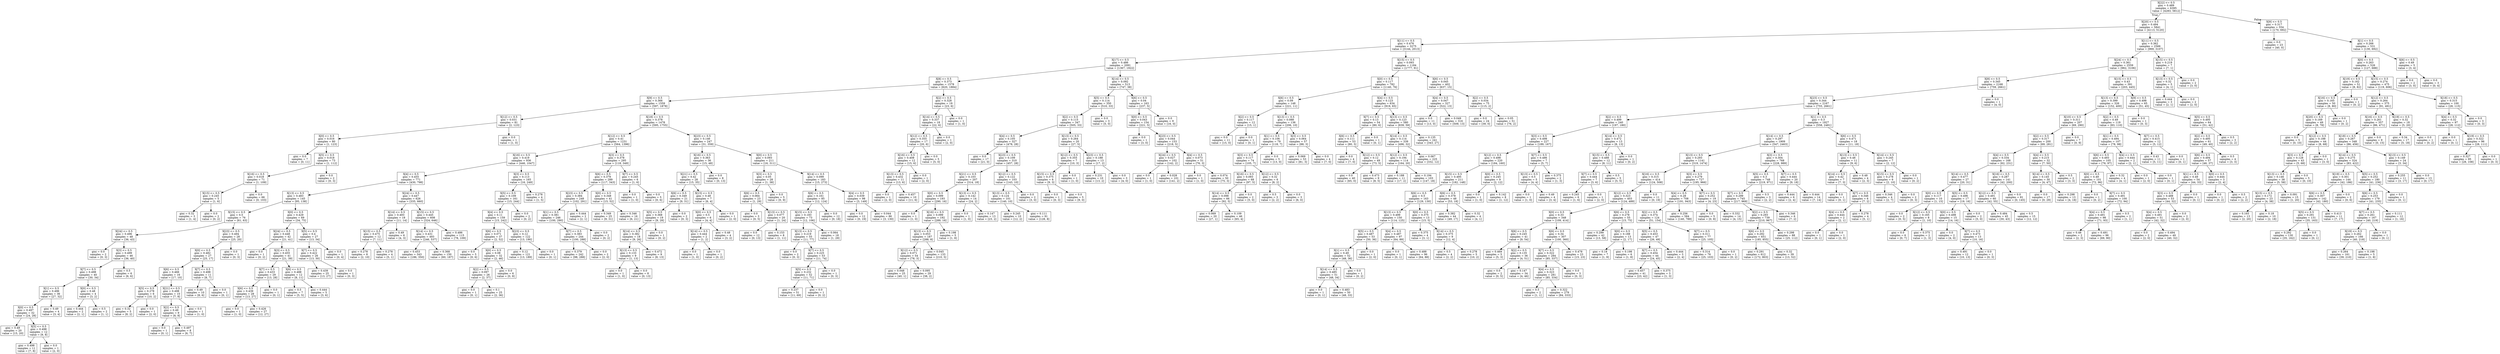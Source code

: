 digraph Tree {
node [shape=box] ;
0 [label="X[22] <= 0.5\ngini = 0.489\nsamples = 6395\nvalue = [4283, 5812]"] ;
1 [label="X[20] <= 0.5\ngini = 0.494\nsamples = 5841\nvalue = [4113, 5120]"] ;
0 -> 1 [labeldistance=2.5, labelangle=45, headlabel="True"] ;
2 [label="X[11] <= 0.5\ngini = 0.476\nsamples = 3275\nvalue = [3144, 2013]"] ;
1 -> 2 ;
3 [label="X[17] <= 0.5\ngini = 0.486\nsamples = 2091\nvalue = [1367, 1922]"] ;
2 -> 3 ;
4 [label="X[8] <= 0.5\ngini = 0.373\nsamples = 1578\nvalue = [620, 1884]"] ;
3 -> 4 ;
5 [label="X[9] <= 0.5\ngini = 0.366\nsamples = 1559\nvalue = [597, 1878]"] ;
4 -> 5 ;
6 [label="X[12] <= 0.5\ngini = 0.031\nsamples = 81\nvalue = [2, 123]"] ;
5 -> 6 ;
7 [label="X[0] <= 0.5\ngini = 0.016\nsamples = 80\nvalue = [1, 123]"] ;
6 -> 7 ;
8 [label="gini = 0.0\nsamples = 7\nvalue = [0, 11]"] ;
7 -> 8 ;
9 [label="X[5] <= 0.5\ngini = 0.018\nsamples = 73\nvalue = [1, 112]"] ;
7 -> 9 ;
10 [label="X[16] <= 0.5\ngini = 0.018\nsamples = 71\nvalue = [1, 109]"] ;
9 -> 10 ;
11 [label="X[15] <= 0.5\ngini = 0.245\nsamples = 5\nvalue = [1, 6]"] ;
10 -> 11 ;
12 [label="gini = 0.32\nsamples = 3\nvalue = [1, 4]"] ;
11 -> 12 ;
13 [label="gini = 0.0\nsamples = 2\nvalue = [0, 2]"] ;
11 -> 13 ;
14 [label="gini = 0.0\nsamples = 66\nvalue = [0, 103]"] ;
10 -> 14 ;
15 [label="gini = 0.0\nsamples = 2\nvalue = [0, 3]"] ;
9 -> 15 ;
16 [label="gini = 0.0\nsamples = 1\nvalue = [1, 0]"] ;
6 -> 16 ;
17 [label="X[18] <= 0.5\ngini = 0.378\nsamples = 1478\nvalue = [595, 1755]"] ;
5 -> 17 ;
18 [label="X[12] <= 0.5\ngini = 0.41\nsamples = 1231\nvalue = [564, 1396]"] ;
17 -> 18 ;
19 [label="X[16] <= 0.5\ngini = 0.419\nsamples = 936\nvalue = [446, 1047]"] ;
18 -> 19 ;
20 [label="X[4] <= 0.5\ngini = 0.455\nsamples = 771\nvalue = [430, 798]"] ;
19 -> 20 ;
21 [label="X[13] <= 0.5\ngini = 0.483\nsamples = 145\nvalue = [95, 138]"] ;
20 -> 21 ;
22 [label="X[15] <= 0.5\ngini = 0.5\nsamples = 76\nvalue = [61, 63]"] ;
21 -> 22 ;
23 [label="X[24] <= 0.5\ngini = 0.496\nsamples = 48\nvalue = [36, 43]"] ;
22 -> 23 ;
24 [label="gini = 0.0\nsamples = 2\nvalue = [0, 3]"] ;
23 -> 24 ;
25 [label="X[3] <= 0.5\ngini = 0.499\nsamples = 46\nvalue = [36, 40]"] ;
23 -> 25 ;
26 [label="X[7] <= 0.5\ngini = 0.498\nsamples = 40\nvalue = [30, 34]"] ;
25 -> 26 ;
27 [label="X[1] <= 0.5\ngini = 0.496\nsamples = 36\nvalue = [27, 32]"] ;
26 -> 27 ;
28 [label="X[0] <= 0.5\ngini = 0.497\nsamples = 32\nvalue = [24, 28]"] ;
27 -> 28 ;
29 [label="gini = 0.49\nsamples = 20\nvalue = [15, 20]"] ;
28 -> 29 ;
30 [label="X[5] <= 0.5\ngini = 0.498\nsamples = 12\nvalue = [9, 8]"] ;
28 -> 30 ;
31 [label="gini = 0.498\nsamples = 11\nvalue = [7, 8]"] ;
30 -> 31 ;
32 [label="gini = 0.0\nsamples = 1\nvalue = [2, 0]"] ;
30 -> 32 ;
33 [label="gini = 0.49\nsamples = 4\nvalue = [3, 4]"] ;
27 -> 33 ;
34 [label="X[0] <= 0.5\ngini = 0.48\nsamples = 4\nvalue = [3, 2]"] ;
26 -> 34 ;
35 [label="gini = 0.444\nsamples = 2\nvalue = [2, 1]"] ;
34 -> 35 ;
36 [label="gini = 0.5\nsamples = 2\nvalue = [1, 1]"] ;
34 -> 36 ;
37 [label="gini = 0.5\nsamples = 6\nvalue = [6, 6]"] ;
25 -> 37 ;
38 [label="X[23] <= 0.5\ngini = 0.494\nsamples = 28\nvalue = [25, 20]"] ;
22 -> 38 ;
39 [label="X[0] <= 0.5\ngini = 0.482\nsamples = 27\nvalue = [25, 17]"] ;
38 -> 39 ;
40 [label="X[6] <= 0.5\ngini = 0.466\nsamples = 16\nvalue = [17, 10]"] ;
39 -> 40 ;
41 [label="X[5] <= 0.5\ngini = 0.278\nsamples = 6\nvalue = [10, 2]"] ;
40 -> 41 ;
42 [label="gini = 0.32\nsamples = 5\nvalue = [8, 2]"] ;
41 -> 42 ;
43 [label="gini = 0.0\nsamples = 1\nvalue = [2, 0]"] ;
41 -> 43 ;
44 [label="X[21] <= 0.5\ngini = 0.498\nsamples = 10\nvalue = [7, 8]"] ;
40 -> 44 ;
45 [label="X[2] <= 0.5\ngini = 0.49\nsamples = 9\nvalue = [6, 8]"] ;
44 -> 45 ;
46 [label="gini = 0.0\nsamples = 1\nvalue = [0, 1]"] ;
45 -> 46 ;
47 [label="gini = 0.497\nsamples = 8\nvalue = [6, 7]"] ;
45 -> 47 ;
48 [label="gini = 0.0\nsamples = 1\nvalue = [1, 0]"] ;
44 -> 48 ;
49 [label="X[7] <= 0.5\ngini = 0.498\nsamples = 11\nvalue = [8, 7]"] ;
39 -> 49 ;
50 [label="gini = 0.49\nsamples = 10\nvalue = [8, 6]"] ;
49 -> 50 ;
51 [label="gini = 0.0\nsamples = 1\nvalue = [0, 1]"] ;
49 -> 51 ;
52 [label="gini = 0.0\nsamples = 1\nvalue = [0, 3]"] ;
38 -> 52 ;
53 [label="X[0] <= 0.5\ngini = 0.429\nsamples = 69\nvalue = [34, 75]"] ;
21 -> 53 ;
54 [label="X[24] <= 0.5\ngini = 0.448\nsamples = 42\nvalue = [21, 41]"] ;
53 -> 54 ;
55 [label="gini = 0.0\nsamples = 1\nvalue = [0, 2]"] ;
54 -> 55 ;
56 [label="X[3] <= 0.5\ngini = 0.455\nsamples = 41\nvalue = [21, 39]"] ;
54 -> 56 ;
57 [label="X[7] <= 0.5\ngini = 0.433\nsamples = 29\nvalue = [13, 28]"] ;
56 -> 57 ;
58 [label="X[6] <= 0.5\ngini = 0.439\nsamples = 28\nvalue = [13, 27]"] ;
57 -> 58 ;
59 [label="gini = 0.0\nsamples = 1\nvalue = [1, 0]"] ;
58 -> 59 ;
60 [label="gini = 0.426\nsamples = 27\nvalue = [12, 27]"] ;
58 -> 60 ;
61 [label="gini = 0.0\nsamples = 1\nvalue = [0, 1]"] ;
57 -> 61 ;
62 [label="X[6] <= 0.5\ngini = 0.488\nsamples = 12\nvalue = [8, 11]"] ;
56 -> 62 ;
63 [label="gini = 0.5\nsamples = 7\nvalue = [5, 5]"] ;
62 -> 63 ;
64 [label="gini = 0.444\nsamples = 5\nvalue = [3, 6]"] ;
62 -> 64 ;
65 [label="X[5] <= 0.5\ngini = 0.4\nsamples = 27\nvalue = [13, 34]"] ;
53 -> 65 ;
66 [label="X[7] <= 0.5\ngini = 0.422\nsamples = 26\nvalue = [13, 30]"] ;
65 -> 66 ;
67 [label="gini = 0.439\nsamples = 25\nvalue = [13, 27]"] ;
66 -> 67 ;
68 [label="gini = 0.0\nsamples = 1\nvalue = [0, 3]"] ;
66 -> 68 ;
69 [label="gini = 0.0\nsamples = 1\nvalue = [0, 4]"] ;
65 -> 69 ;
70 [label="X[24] <= 0.5\ngini = 0.447\nsamples = 626\nvalue = [335, 660]"] ;
20 -> 70 ;
71 [label="X[14] <= 0.5\ngini = 0.493\nsamples = 18\nvalue = [11, 14]"] ;
70 -> 71 ;
72 [label="X[15] <= 0.5\ngini = 0.475\nsamples = 12\nvalue = [7, 11]"] ;
71 -> 72 ;
73 [label="gini = 0.278\nsamples = 8\nvalue = [2, 10]"] ;
72 -> 73 ;
74 [label="gini = 0.278\nsamples = 4\nvalue = [5, 1]"] ;
72 -> 74 ;
75 [label="gini = 0.49\nsamples = 6\nvalue = [4, 3]"] ;
71 -> 75 ;
76 [label="X[15] <= 0.5\ngini = 0.445\nsamples = 608\nvalue = [324, 646]"] ;
70 -> 76 ;
77 [label="X[14] <= 0.5\ngini = 0.431\nsamples = 493\nvalue = [246, 537]"] ;
76 -> 77 ;
78 [label="gini = 0.453\nsamples = 343\nvalue = [186, 350]"] ;
77 -> 78 ;
79 [label="gini = 0.368\nsamples = 150\nvalue = [60, 187]"] ;
77 -> 79 ;
80 [label="gini = 0.486\nsamples = 115\nvalue = [78, 109]"] ;
76 -> 80 ;
81 [label="X[3] <= 0.5\ngini = 0.113\nsamples = 165\nvalue = [16, 249]"] ;
19 -> 81 ;
82 [label="X[5] <= 0.5\ngini = 0.109\nsamples = 161\nvalue = [15, 244]"] ;
81 -> 82 ;
83 [label="X[4] <= 0.5\ngini = 0.11\nsamples = 159\nvalue = [15, 242]"] ;
82 -> 83 ;
84 [label="X[6] <= 0.5\ngini = 0.071\nsamples = 37\nvalue = [2, 52]"] ;
83 -> 84 ;
85 [label="gini = 0.0\nsamples = 5\nvalue = [0, 6]"] ;
84 -> 85 ;
86 [label="X[0] <= 0.5\ngini = 0.08\nsamples = 32\nvalue = [2, 46]"] ;
84 -> 86 ;
87 [label="X[2] <= 0.5\ngini = 0.097\nsamples = 26\nvalue = [2, 37]"] ;
86 -> 87 ;
88 [label="gini = 0.0\nsamples = 1\nvalue = [0, 1]"] ;
87 -> 88 ;
89 [label="gini = 0.1\nsamples = 25\nvalue = [2, 36]"] ;
87 -> 89 ;
90 [label="gini = 0.0\nsamples = 6\nvalue = [0, 9]"] ;
86 -> 90 ;
91 [label="X[23] <= 0.5\ngini = 0.12\nsamples = 122\nvalue = [13, 190]"] ;
83 -> 91 ;
92 [label="gini = 0.12\nsamples = 121\nvalue = [13, 189]"] ;
91 -> 92 ;
93 [label="gini = 0.0\nsamples = 1\nvalue = [0, 1]"] ;
91 -> 93 ;
94 [label="gini = 0.0\nsamples = 2\nvalue = [0, 2]"] ;
82 -> 94 ;
95 [label="gini = 0.278\nsamples = 4\nvalue = [1, 5]"] ;
81 -> 95 ;
96 [label="X[3] <= 0.5\ngini = 0.378\nsamples = 295\nvalue = [118, 349]"] ;
18 -> 96 ;
97 [label="X[6] <= 0.5\ngini = 0.379\nsamples = 289\nvalue = [117, 343]"] ;
96 -> 97 ;
98 [label="X[23] <= 0.5\ngini = 0.384\nsamples = 248\nvalue = [102, 291]"] ;
97 -> 98 ;
99 [label="X[1] <= 0.5\ngini = 0.381\nsamples = 246\nvalue = [100, 290]"] ;
98 -> 99 ;
100 [label="X[7] <= 0.5\ngini = 0.383\nsamples = 244\nvalue = [100, 288]"] ;
99 -> 100 ;
101 [label="gini = 0.379\nsamples = 242\nvalue = [98, 288]"] ;
100 -> 101 ;
102 [label="gini = 0.0\nsamples = 2\nvalue = [2, 0]"] ;
100 -> 102 ;
103 [label="gini = 0.0\nsamples = 2\nvalue = [0, 2]"] ;
99 -> 103 ;
104 [label="gini = 0.444\nsamples = 2\nvalue = [2, 1]"] ;
98 -> 104 ;
105 [label="X[0] <= 0.5\ngini = 0.348\nsamples = 41\nvalue = [15, 52]"] ;
97 -> 105 ;
106 [label="gini = 0.349\nsamples = 25\nvalue = [9, 31]"] ;
105 -> 106 ;
107 [label="gini = 0.346\nsamples = 16\nvalue = [6, 21]"] ;
105 -> 107 ;
108 [label="X[7] <= 0.5\ngini = 0.245\nsamples = 6\nvalue = [1, 6]"] ;
96 -> 108 ;
109 [label="gini = 0.0\nsamples = 1\nvalue = [1, 0]"] ;
108 -> 109 ;
110 [label="gini = 0.0\nsamples = 5\nvalue = [0, 6]"] ;
108 -> 110 ;
111 [label="X[23] <= 0.5\ngini = 0.146\nsamples = 247\nvalue = [31, 359]"] ;
17 -> 111 ;
112 [label="X[16] <= 0.5\ngini = 0.363\nsamples = 36\nvalue = [15, 48]"] ;
111 -> 112 ;
113 [label="X[21] <= 0.5\ngini = 0.42\nsamples = 28\nvalue = [15, 35]"] ;
112 -> 113 ;
114 [label="X[6] <= 0.5\ngini = 0.349\nsamples = 21\nvalue = [9, 31]"] ;
113 -> 114 ;
115 [label="X[5] <= 0.5\ngini = 0.368\nsamples = 19\nvalue = [9, 28]"] ;
114 -> 115 ;
116 [label="X[14] <= 0.5\ngini = 0.382\nsamples = 18\nvalue = [9, 26]"] ;
115 -> 116 ;
117 [label="X[13] <= 0.5\ngini = 0.133\nsamples = 9\nvalue = [1, 13]"] ;
116 -> 117 ;
118 [label="gini = 0.0\nsamples = 1\nvalue = [1, 0]"] ;
117 -> 118 ;
119 [label="gini = 0.0\nsamples = 8\nvalue = [0, 13]"] ;
117 -> 119 ;
120 [label="gini = 0.472\nsamples = 9\nvalue = [8, 13]"] ;
116 -> 120 ;
121 [label="gini = 0.0\nsamples = 1\nvalue = [0, 2]"] ;
115 -> 121 ;
122 [label="gini = 0.0\nsamples = 2\nvalue = [0, 3]"] ;
114 -> 122 ;
123 [label="X[15] <= 0.5\ngini = 0.48\nsamples = 7\nvalue = [6, 4]"] ;
113 -> 123 ;
124 [label="X[0] <= 0.5\ngini = 0.5\nsamples = 6\nvalue = [4, 4]"] ;
123 -> 124 ;
125 [label="X[14] <= 0.5\ngini = 0.444\nsamples = 2\nvalue = [1, 2]"] ;
124 -> 125 ;
126 [label="gini = 0.0\nsamples = 1\nvalue = [1, 0]"] ;
125 -> 126 ;
127 [label="gini = 0.0\nsamples = 1\nvalue = [0, 2]"] ;
125 -> 127 ;
128 [label="gini = 0.48\nsamples = 4\nvalue = [3, 2]"] ;
124 -> 128 ;
129 [label="gini = 0.0\nsamples = 1\nvalue = [2, 0]"] ;
123 -> 129 ;
130 [label="gini = 0.0\nsamples = 8\nvalue = [0, 13]"] ;
112 -> 130 ;
131 [label="X[0] <= 0.5\ngini = 0.093\nsamples = 211\nvalue = [16, 311]"] ;
111 -> 131 ;
132 [label="X[3] <= 0.5\ngini = 0.05\nsamples = 28\nvalue = [1, 38]"] ;
131 -> 132 ;
133 [label="X[6] <= 0.5\ngini = 0.064\nsamples = 23\nvalue = [1, 29]"] ;
132 -> 133 ;
134 [label="gini = 0.0\nsamples = 3\nvalue = [0, 5]"] ;
133 -> 134 ;
135 [label="X[13] <= 0.5\ngini = 0.077\nsamples = 20\nvalue = [1, 24]"] ;
133 -> 135 ;
136 [label="gini = 0.0\nsamples = 12\nvalue = [0, 13]"] ;
135 -> 136 ;
137 [label="gini = 0.153\nsamples = 8\nvalue = [1, 11]"] ;
135 -> 137 ;
138 [label="gini = 0.0\nsamples = 5\nvalue = [0, 9]"] ;
132 -> 138 ;
139 [label="X[14] <= 0.5\ngini = 0.099\nsamples = 183\nvalue = [15, 273]"] ;
131 -> 139 ;
140 [label="X[6] <= 0.5\ngini = 0.161\nsamples = 85\nvalue = [12, 124]"] ;
139 -> 140 ;
141 [label="X[15] <= 0.5\ngini = 0.183\nsamples = 73\nvalue = [12, 106]"] ;
140 -> 141 ;
142 [label="X[13] <= 0.5\ngini = 0.219\nsamples = 55\nvalue = [11, 77]"] ;
141 -> 142 ;
143 [label="gini = 0.0\nsamples = 2\nvalue = [0, 3]"] ;
142 -> 143 ;
144 [label="X[7] <= 0.5\ngini = 0.225\nsamples = 53\nvalue = [11, 74]"] ;
142 -> 144 ;
145 [label="X[5] <= 0.5\ngini = 0.232\nsamples = 52\nvalue = [11, 71]"] ;
144 -> 145 ;
146 [label="gini = 0.237\nsamples = 51\nvalue = [11, 69]"] ;
145 -> 146 ;
147 [label="gini = 0.0\nsamples = 1\nvalue = [0, 2]"] ;
145 -> 147 ;
148 [label="gini = 0.0\nsamples = 1\nvalue = [0, 3]"] ;
144 -> 148 ;
149 [label="gini = 0.064\nsamples = 18\nvalue = [1, 29]"] ;
141 -> 149 ;
150 [label="gini = 0.0\nsamples = 12\nvalue = [0, 18]"] ;
140 -> 150 ;
151 [label="X[4] <= 0.5\ngini = 0.039\nsamples = 98\nvalue = [3, 149]"] ;
139 -> 151 ;
152 [label="gini = 0.0\nsamples = 12\nvalue = [0, 19]"] ;
151 -> 152 ;
153 [label="gini = 0.044\nsamples = 86\nvalue = [3, 130]"] ;
151 -> 153 ;
154 [label="X[2] <= 0.5\ngini = 0.328\nsamples = 19\nvalue = [23, 6]"] ;
4 -> 154 ;
155 [label="X[14] <= 0.5\ngini = 0.337\nsamples = 18\nvalue = [22, 6]"] ;
154 -> 155 ;
156 [label="X[12] <= 0.5\ngini = 0.355\nsamples = 17\nvalue = [20, 6]"] ;
155 -> 156 ;
157 [label="X[16] <= 0.5\ngini = 0.408\nsamples = 12\nvalue = [15, 6]"] ;
156 -> 157 ;
158 [label="X[13] <= 0.5\ngini = 0.432\nsamples = 11\nvalue = [13, 6]"] ;
157 -> 158 ;
159 [label="gini = 0.0\nsamples = 1\nvalue = [2, 0]"] ;
158 -> 159 ;
160 [label="gini = 0.457\nsamples = 10\nvalue = [11, 6]"] ;
158 -> 160 ;
161 [label="gini = 0.0\nsamples = 1\nvalue = [2, 0]"] ;
157 -> 161 ;
162 [label="gini = 0.0\nsamples = 5\nvalue = [5, 0]"] ;
156 -> 162 ;
163 [label="gini = 0.0\nsamples = 1\nvalue = [2, 0]"] ;
155 -> 163 ;
164 [label="gini = 0.0\nsamples = 1\nvalue = [1, 0]"] ;
154 -> 164 ;
165 [label="X[14] <= 0.5\ngini = 0.092\nsamples = 513\nvalue = [747, 38]"] ;
3 -> 165 ;
166 [label="X[5] <= 0.5\ngini = 0.114\nsamples = 350\nvalue = [510, 33]"] ;
165 -> 166 ;
167 [label="X[2] <= 0.5\ngini = 0.115\nsamples = 347\nvalue = [505, 33]"] ;
166 -> 167 ;
168 [label="X[4] <= 0.5\ngini = 0.105\nsamples = 327\nvalue = [478, 28]"] ;
167 -> 168 ;
169 [label="gini = 0.0\nsamples = 17\nvalue = [21, 0]"] ;
168 -> 169 ;
170 [label="X[23] <= 0.5\ngini = 0.109\nsamples = 310\nvalue = [457, 28]"] ;
168 -> 170 ;
171 [label="X[21] <= 0.5\ngini = 0.103\nsamples = 207\nvalue = [314, 18]"] ;
170 -> 171 ;
172 [label="X[0] <= 0.5\ngini = 0.099\nsamples = 193\nvalue = [290, 16]"] ;
171 -> 172 ;
173 [label="gini = 0.0\nsamples = 1\nvalue = [1, 0]"] ;
172 -> 173 ;
174 [label="X[16] <= 0.5\ngini = 0.099\nsamples = 192\nvalue = [289, 16]"] ;
172 -> 174 ;
175 [label="X[13] <= 0.5\ngini = 0.053\nsamples = 187\nvalue = [288, 8]"] ;
174 -> 175 ;
176 [label="X[12] <= 0.5\ngini = 0.071\nsamples = 54\nvalue = [78, 3]"] ;
175 -> 176 ;
177 [label="gini = 0.048\nsamples = 25\nvalue = [40, 1]"] ;
176 -> 177 ;
178 [label="gini = 0.095\nsamples = 29\nvalue = [38, 2]"] ;
176 -> 178 ;
179 [label="gini = 0.045\nsamples = 133\nvalue = [210, 5]"] ;
175 -> 179 ;
180 [label="gini = 0.198\nsamples = 5\nvalue = [1, 8]"] ;
174 -> 180 ;
181 [label="X[13] <= 0.5\ngini = 0.142\nsamples = 14\nvalue = [24, 2]"] ;
171 -> 181 ;
182 [label="gini = 0.0\nsamples = 1\nvalue = [1, 0]"] ;
181 -> 182 ;
183 [label="gini = 0.147\nsamples = 13\nvalue = [23, 2]"] ;
181 -> 183 ;
184 [label="X[12] <= 0.5\ngini = 0.122\nsamples = 103\nvalue = [143, 10]"] ;
170 -> 184 ;
185 [label="X[13] <= 0.5\ngini = 0.124\nsamples = 101\nvalue = [140, 10]"] ;
184 -> 185 ;
186 [label="gini = 0.245\nsamples = 10\nvalue = [12, 2]"] ;
185 -> 186 ;
187 [label="gini = 0.111\nsamples = 91\nvalue = [128, 8]"] ;
185 -> 187 ;
188 [label="gini = 0.0\nsamples = 2\nvalue = [3, 0]"] ;
184 -> 188 ;
189 [label="X[13] <= 0.5\ngini = 0.264\nsamples = 20\nvalue = [27, 5]"] ;
167 -> 189 ;
190 [label="X[12] <= 0.5\ngini = 0.355\nsamples = 7\nvalue = [10, 3]"] ;
189 -> 190 ;
191 [label="X[15] <= 0.5\ngini = 0.375\nsamples = 6\nvalue = [9, 3]"] ;
190 -> 191 ;
192 [label="gini = 0.0\nsamples = 1\nvalue = [0, 3]"] ;
191 -> 192 ;
193 [label="gini = 0.0\nsamples = 5\nvalue = [9, 0]"] ;
191 -> 193 ;
194 [label="gini = 0.0\nsamples = 1\nvalue = [1, 0]"] ;
190 -> 194 ;
195 [label="X[23] <= 0.5\ngini = 0.188\nsamples = 13\nvalue = [17, 2]"] ;
189 -> 195 ;
196 [label="gini = 0.231\nsamples = 10\nvalue = [13, 2]"] ;
195 -> 196 ;
197 [label="gini = 0.0\nsamples = 3\nvalue = [4, 0]"] ;
195 -> 197 ;
198 [label="gini = 0.0\nsamples = 3\nvalue = [5, 0]"] ;
166 -> 198 ;
199 [label="X[6] <= 0.5\ngini = 0.04\nsamples = 163\nvalue = [237, 5]"] ;
165 -> 199 ;
200 [label="X[0] <= 0.5\ngini = 0.043\nsamples = 154\nvalue = [221, 5]"] ;
199 -> 200 ;
201 [label="gini = 0.0\nsamples = 1\nvalue = [3, 0]"] ;
200 -> 201 ;
202 [label="X[23] <= 0.5\ngini = 0.044\nsamples = 153\nvalue = [218, 5]"] ;
200 -> 202 ;
203 [label="X[24] <= 0.5\ngini = 0.027\nsamples = 102\nvalue = [142, 2]"] ;
202 -> 203 ;
204 [label="gini = 0.0\nsamples = 1\nvalue = [1, 0]"] ;
203 -> 204 ;
205 [label="gini = 0.028\nsamples = 101\nvalue = [141, 2]"] ;
203 -> 205 ;
206 [label="X[4] <= 0.5\ngini = 0.073\nsamples = 51\nvalue = [76, 3]"] ;
202 -> 206 ;
207 [label="gini = 0.0\nsamples = 1\nvalue = [1, 0]"] ;
206 -> 207 ;
208 [label="gini = 0.074\nsamples = 50\nvalue = [75, 3]"] ;
206 -> 208 ;
209 [label="gini = 0.0\nsamples = 9\nvalue = [16, 0]"] ;
199 -> 209 ;
210 [label="X[15] <= 0.5\ngini = 0.093\nsamples = 1184\nvalue = [1777, 91]"] ;
2 -> 210 ;
211 [label="X[0] <= 0.5\ngini = 0.117\nsamples = 782\nvalue = [1140, 76]"] ;
210 -> 211 ;
212 [label="X[6] <= 0.5\ngini = 0.09\nsamples = 148\nvalue = [221, 11]"] ;
211 -> 212 ;
213 [label="X[2] <= 0.5\ngini = 0.117\nsamples = 12\nvalue = [15, 1]"] ;
212 -> 213 ;
214 [label="gini = 0.0\nsamples = 11\nvalue = [15, 0]"] ;
213 -> 214 ;
215 [label="gini = 0.0\nsamples = 1\nvalue = [0, 1]"] ;
213 -> 215 ;
216 [label="X[13] <= 0.5\ngini = 0.088\nsamples = 136\nvalue = [206, 10]"] ;
212 -> 216 ;
217 [label="X[1] <= 0.5\ngini = 0.106\nsamples = 79\nvalue = [118, 7]"] ;
216 -> 217 ;
218 [label="X[3] <= 0.5\ngini = 0.117\nsamples = 74\nvalue = [105, 7]"] ;
217 -> 218 ;
219 [label="X[16] <= 0.5\ngini = 0.093\nsamples = 68\nvalue = [97, 5]"] ;
218 -> 219 ;
220 [label="X[14] <= 0.5\ngini = 0.098\nsamples = 66\nvalue = [92, 5]"] ;
219 -> 220 ;
221 [label="gini = 0.069\nsamples = 20\nvalue = [27, 1]"] ;
220 -> 221 ;
222 [label="gini = 0.109\nsamples = 46\nvalue = [65, 4]"] ;
220 -> 222 ;
223 [label="gini = 0.0\nsamples = 2\nvalue = [5, 0]"] ;
219 -> 223 ;
224 [label="X[12] <= 0.5\ngini = 0.32\nsamples = 6\nvalue = [8, 2]"] ;
218 -> 224 ;
225 [label="gini = 0.5\nsamples = 3\nvalue = [2, 2]"] ;
224 -> 225 ;
226 [label="gini = 0.0\nsamples = 3\nvalue = [6, 0]"] ;
224 -> 226 ;
227 [label="gini = 0.0\nsamples = 5\nvalue = [13, 0]"] ;
217 -> 227 ;
228 [label="X[3] <= 0.5\ngini = 0.064\nsamples = 57\nvalue = [88, 3]"] ;
216 -> 228 ;
229 [label="gini = 0.069\nsamples = 53\nvalue = [81, 3]"] ;
228 -> 229 ;
230 [label="gini = 0.0\nsamples = 4\nvalue = [7, 0]"] ;
228 -> 230 ;
231 [label="X[4] <= 0.5\ngini = 0.123\nsamples = 634\nvalue = [919, 65]"] ;
211 -> 231 ;
232 [label="X[7] <= 0.5\ngini = 0.13\nsamples = 54\nvalue = [80, 6]"] ;
231 -> 232 ;
233 [label="X[6] <= 0.5\ngini = 0.111\nsamples = 53\nvalue = [80, 5]"] ;
232 -> 233 ;
234 [label="gini = 0.0\nsamples = 4\nvalue = [7, 0]"] ;
233 -> 234 ;
235 [label="X[12] <= 0.5\ngini = 0.12\nsamples = 49\nvalue = [73, 5]"] ;
233 -> 235 ;
236 [label="gini = 0.0\nsamples = 40\nvalue = [65, 0]"] ;
235 -> 236 ;
237 [label="gini = 0.473\nsamples = 9\nvalue = [8, 5]"] ;
235 -> 237 ;
238 [label="gini = 0.0\nsamples = 1\nvalue = [0, 1]"] ;
232 -> 238 ;
239 [label="X[13] <= 0.5\ngini = 0.123\nsamples = 580\nvalue = [839, 59]"] ;
231 -> 239 ;
240 [label="X[14] <= 0.5\ngini = 0.114\nsamples = 339\nvalue = [496, 32]"] ;
239 -> 240 ;
241 [label="X[12] <= 0.5\ngini = 0.194\nsamples = 114\nvalue = [164, 20]"] ;
240 -> 241 ;
242 [label="gini = 0.188\nsamples = 11\nvalue = [17, 2]"] ;
241 -> 242 ;
243 [label="gini = 0.194\nsamples = 103\nvalue = [147, 18]"] ;
241 -> 243 ;
244 [label="gini = 0.067\nsamples = 225\nvalue = [332, 12]"] ;
240 -> 244 ;
245 [label="gini = 0.135\nsamples = 241\nvalue = [343, 27]"] ;
239 -> 245 ;
246 [label="X[6] <= 0.5\ngini = 0.045\nsamples = 402\nvalue = [637, 15]"] ;
210 -> 246 ;
247 [label="X[4] <= 0.5\ngini = 0.047\nsamples = 327\nvalue = [522, 13]"] ;
246 -> 247 ;
248 [label="gini = 0.0\nsamples = 11\nvalue = [13, 0]"] ;
247 -> 248 ;
249 [label="gini = 0.049\nsamples = 316\nvalue = [509, 13]"] ;
247 -> 249 ;
250 [label="X[2] <= 0.5\ngini = 0.034\nsamples = 75\nvalue = [115, 2]"] ;
246 -> 250 ;
251 [label="gini = 0.0\nsamples = 24\nvalue = [39, 0]"] ;
250 -> 251 ;
252 [label="gini = 0.05\nsamples = 51\nvalue = [76, 2]"] ;
250 -> 252 ;
253 [label="X[11] <= 0.5\ngini = 0.362\nsamples = 2566\nvalue = [969, 3107]"] ;
1 -> 253 ;
254 [label="X[24] <= 0.5\ngini = 0.361\nsamples = 2559\nvalue = [962, 3106]"] ;
253 -> 254 ;
255 [label="X[8] <= 0.5\ngini = 0.345\nsamples = 2168\nvalue = [759, 2661]"] ;
254 -> 255 ;
256 [label="X[23] <= 0.5\ngini = 0.344\nsamples = 2167\nvalue = [755, 2661]"] ;
255 -> 256 ;
257 [label="X[2] <= 0.5\ngini = 0.499\nsamples = 240\nvalue = [197, 180]"] ;
256 -> 257 ;
258 [label="X[3] <= 0.5\ngini = 0.498\nsamples = 227\nvalue = [189, 167]"] ;
257 -> 258 ;
259 [label="X[12] <= 0.5\ngini = 0.498\nsamples = 220\nvalue = [184, 160]"] ;
258 -> 259 ;
260 [label="X[15] <= 0.5\ngini = 0.495\nsamples = 211\nvalue = [182, 148]"] ;
259 -> 260 ;
261 [label="X[6] <= 0.5\ngini = 0.5\nsamples = 163\nvalue = [129, 130]"] ;
260 -> 261 ;
262 [label="X[13] <= 0.5\ngini = 0.499\nsamples = 150\nvalue = [114, 125]"] ;
261 -> 262 ;
263 [label="X[5] <= 0.5\ngini = 0.487\nsamples = 53\nvalue = [50, 36]"] ;
262 -> 263 ;
264 [label="X[1] <= 0.5\ngini = 0.49\nsamples = 52\nvalue = [48, 36]"] ;
263 -> 264 ;
265 [label="X[14] <= 0.5\ngini = 0.485\nsamples = 51\nvalue = [48, 34]"] ;
264 -> 265 ;
266 [label="gini = 0.0\nsamples = 1\nvalue = [0, 1]"] ;
265 -> 266 ;
267 [label="gini = 0.483\nsamples = 50\nvalue = [48, 33]"] ;
265 -> 267 ;
268 [label="gini = 0.0\nsamples = 1\nvalue = [0, 2]"] ;
264 -> 268 ;
269 [label="gini = 0.0\nsamples = 1\nvalue = [2, 0]"] ;
263 -> 269 ;
270 [label="X[4] <= 0.5\ngini = 0.487\nsamples = 97\nvalue = [64, 89]"] ;
262 -> 270 ;
271 [label="gini = 0.0\nsamples = 1\nvalue = [0, 1]"] ;
270 -> 271 ;
272 [label="gini = 0.488\nsamples = 96\nvalue = [64, 88]"] ;
270 -> 272 ;
273 [label="X[0] <= 0.5\ngini = 0.375\nsamples = 13\nvalue = [15, 5]"] ;
261 -> 273 ;
274 [label="gini = 0.375\nsamples = 4\nvalue = [3, 1]"] ;
273 -> 274 ;
275 [label="X[14] <= 0.5\ngini = 0.375\nsamples = 9\nvalue = [12, 4]"] ;
273 -> 275 ;
276 [label="gini = 0.5\nsamples = 4\nvalue = [2, 2]"] ;
275 -> 276 ;
277 [label="gini = 0.278\nsamples = 5\nvalue = [10, 2]"] ;
275 -> 277 ;
278 [label="X[6] <= 0.5\ngini = 0.378\nsamples = 48\nvalue = [53, 18]"] ;
260 -> 278 ;
279 [label="gini = 0.382\nsamples = 44\nvalue = [49, 17]"] ;
278 -> 279 ;
280 [label="gini = 0.32\nsamples = 4\nvalue = [4, 1]"] ;
278 -> 280 ;
281 [label="X[0] <= 0.5\ngini = 0.245\nsamples = 9\nvalue = [2, 12]"] ;
259 -> 281 ;
282 [label="gini = 0.0\nsamples = 1\nvalue = [1, 0]"] ;
281 -> 282 ;
283 [label="gini = 0.142\nsamples = 8\nvalue = [1, 12]"] ;
281 -> 283 ;
284 [label="X[7] <= 0.5\ngini = 0.486\nsamples = 7\nvalue = [5, 7]"] ;
258 -> 284 ;
285 [label="X[13] <= 0.5\ngini = 0.5\nsamples = 5\nvalue = [4, 4]"] ;
284 -> 285 ;
286 [label="gini = 0.0\nsamples = 1\nvalue = [1, 0]"] ;
285 -> 286 ;
287 [label="gini = 0.49\nsamples = 4\nvalue = [3, 4]"] ;
285 -> 287 ;
288 [label="gini = 0.375\nsamples = 2\nvalue = [1, 3]"] ;
284 -> 288 ;
289 [label="X[14] <= 0.5\ngini = 0.472\nsamples = 13\nvalue = [8, 13]"] ;
257 -> 289 ;
290 [label="X[15] <= 0.5\ngini = 0.488\nsamples = 12\nvalue = [8, 11]"] ;
289 -> 290 ;
291 [label="X[7] <= 0.5\ngini = 0.444\nsamples = 7\nvalue = [3, 6]"] ;
290 -> 291 ;
292 [label="gini = 0.245\nsamples = 6\nvalue = [1, 6]"] ;
291 -> 292 ;
293 [label="gini = 0.0\nsamples = 1\nvalue = [2, 0]"] ;
291 -> 293 ;
294 [label="gini = 0.5\nsamples = 5\nvalue = [5, 5]"] ;
290 -> 294 ;
295 [label="gini = 0.0\nsamples = 1\nvalue = [0, 2]"] ;
289 -> 295 ;
296 [label="X[1] <= 0.5\ngini = 0.3\nsamples = 1927\nvalue = [558, 2481]"] ;
256 -> 296 ;
297 [label="X[14] <= 0.5\ngini = 0.297\nsamples = 1909\nvalue = [547, 2463]"] ;
296 -> 297 ;
298 [label="X[13] <= 0.5\ngini = 0.293\nsamples = 1141\nvalue = [319, 1474]"] ;
297 -> 298 ;
299 [label="X[16] <= 0.5\ngini = 0.315\nsamples = 414\nvalue = [124, 508]"] ;
298 -> 299 ;
300 [label="X[12] <= 0.5\ngini = 0.323\nsamples = 403\nvalue = [124, 489]"] ;
299 -> 300 ;
301 [label="X[0] <= 0.5\ngini = 0.33\nsamples = 348\nvalue = [109, 414]"] ;
300 -> 301 ;
302 [label="X[6] <= 0.5\ngini = 0.245\nsamples = 41\nvalue = [9, 54]"] ;
301 -> 302 ;
303 [label="gini = 0.469\nsamples = 5\nvalue = [5, 3]"] ;
302 -> 303 ;
304 [label="X[2] <= 0.5\ngini = 0.135\nsamples = 36\nvalue = [4, 51]"] ;
302 -> 304 ;
305 [label="gini = 0.0\nsamples = 2\nvalue = [0, 5]"] ;
304 -> 305 ;
306 [label="gini = 0.147\nsamples = 34\nvalue = [4, 46]"] ;
304 -> 306 ;
307 [label="X[6] <= 0.5\ngini = 0.34\nsamples = 307\nvalue = [100, 360]"] ;
301 -> 307 ;
308 [label="X[7] <= 0.5\ngini = 0.322\nsamples = 284\nvalue = [85, 337]"] ;
307 -> 308 ;
309 [label="X[4] <= 0.5\ngini = 0.323\nsamples = 281\nvalue = [85, 334]"] ;
308 -> 309 ;
310 [label="gini = 0.5\nsamples = 2\nvalue = [1, 1]"] ;
309 -> 310 ;
311 [label="gini = 0.322\nsamples = 279\nvalue = [84, 333]"] ;
309 -> 311 ;
312 [label="gini = 0.0\nsamples = 3\nvalue = [0, 3]"] ;
308 -> 312 ;
313 [label="gini = 0.478\nsamples = 23\nvalue = [15, 23]"] ;
307 -> 313 ;
314 [label="X[6] <= 0.5\ngini = 0.278\nsamples = 55\nvalue = [15, 75]"] ;
300 -> 314 ;
315 [label="gini = 0.299\nsamples = 42\nvalue = [13, 58]"] ;
314 -> 315 ;
316 [label="X[0] <= 0.5\ngini = 0.188\nsamples = 13\nvalue = [2, 17]"] ;
314 -> 316 ;
317 [label="gini = 0.18\nsamples = 7\nvalue = [1, 9]"] ;
316 -> 317 ;
318 [label="gini = 0.198\nsamples = 6\nvalue = [1, 8]"] ;
316 -> 318 ;
319 [label="gini = 0.0\nsamples = 11\nvalue = [0, 19]"] ;
299 -> 319 ;
320 [label="X[3] <= 0.5\ngini = 0.279\nsamples = 727\nvalue = [195, 966]"] ;
298 -> 320 ;
321 [label="X[4] <= 0.5\ngini = 0.28\nsamples = 708\nvalue = [191, 943]"] ;
320 -> 321 ;
322 [label="X[2] <= 0.5\ngini = 0.374\nsamples = 124\nvalue = [51, 154]"] ;
321 -> 322 ;
323 [label="X[5] <= 0.5\ngini = 0.453\nsamples = 47\nvalue = [26, 49]"] ;
322 -> 323 ;
324 [label="X[7] <= 0.5\ngini = 0.454\nsamples = 44\nvalue = [24, 45]"] ;
323 -> 324 ;
325 [label="gini = 0.457\nsamples = 41\nvalue = [23, 42]"] ;
324 -> 325 ;
326 [label="gini = 0.375\nsamples = 3\nvalue = [1, 3]"] ;
324 -> 326 ;
327 [label="gini = 0.444\nsamples = 3\nvalue = [2, 4]"] ;
323 -> 327 ;
328 [label="X[7] <= 0.5\ngini = 0.311\nsamples = 77\nvalue = [25, 105]"] ;
322 -> 328 ;
329 [label="gini = 0.314\nsamples = 76\nvalue = [25, 103]"] ;
328 -> 329 ;
330 [label="gini = 0.0\nsamples = 1\nvalue = [0, 2]"] ;
328 -> 330 ;
331 [label="gini = 0.256\nsamples = 584\nvalue = [140, 789]"] ;
321 -> 331 ;
332 [label="X[7] <= 0.5\ngini = 0.252\nsamples = 19\nvalue = [4, 23]"] ;
320 -> 332 ;
333 [label="gini = 0.0\nsamples = 5\nvalue = [0, 8]"] ;
332 -> 333 ;
334 [label="gini = 0.332\nsamples = 14\nvalue = [4, 15]"] ;
332 -> 334 ;
335 [label="X[3] <= 0.5\ngini = 0.304\nsamples = 768\nvalue = [228, 989]"] ;
297 -> 335 ;
336 [label="X[5] <= 0.5\ngini = 0.3\nsamples = 748\nvalue = [219, 971]"] ;
335 -> 336 ;
337 [label="X[7] <= 0.5\ngini = 0.299\nsamples = 745\nvalue = [217, 969]"] ;
336 -> 337 ;
338 [label="X[2] <= 0.5\ngini = 0.293\nsamples = 739\nvalue = [210, 967]"] ;
337 -> 338 ;
339 [label="X[6] <= 0.5\ngini = 0.292\nsamples = 651\nvalue = [185, 855]"] ;
338 -> 339 ;
340 [label="gini = 0.291\nsamples = 612\nvalue = [172, 803]"] ;
339 -> 340 ;
341 [label="gini = 0.32\nsamples = 39\nvalue = [13, 52]"] ;
339 -> 341 ;
342 [label="gini = 0.298\nsamples = 88\nvalue = [25, 112]"] ;
338 -> 342 ;
343 [label="gini = 0.346\nsamples = 6\nvalue = [7, 2]"] ;
337 -> 343 ;
344 [label="gini = 0.5\nsamples = 3\nvalue = [2, 2]"] ;
336 -> 344 ;
345 [label="X[7] <= 0.5\ngini = 0.444\nsamples = 20\nvalue = [9, 18]"] ;
335 -> 345 ;
346 [label="gini = 0.444\nsamples = 6\nvalue = [2, 4]"] ;
345 -> 346 ;
347 [label="gini = 0.444\nsamples = 14\nvalue = [7, 14]"] ;
345 -> 347 ;
348 [label="X[6] <= 0.5\ngini = 0.471\nsamples = 18\nvalue = [11, 18]"] ;
296 -> 348 ;
349 [label="X[13] <= 0.5\ngini = 0.48\nsamples = 11\nvalue = [9, 6]"] ;
348 -> 349 ;
350 [label="X[14] <= 0.5\ngini = 0.42\nsamples = 7\nvalue = [7, 3]"] ;
349 -> 350 ;
351 [label="gini = 0.0\nsamples = 1\nvalue = [0, 1]"] ;
350 -> 351 ;
352 [label="X[7] <= 0.5\ngini = 0.346\nsamples = 6\nvalue = [7, 2]"] ;
350 -> 352 ;
353 [label="X[4] <= 0.5\ngini = 0.444\nsamples = 2\nvalue = [2, 1]"] ;
352 -> 353 ;
354 [label="gini = 0.0\nsamples = 1\nvalue = [0, 1]"] ;
353 -> 354 ;
355 [label="gini = 0.0\nsamples = 1\nvalue = [2, 0]"] ;
353 -> 355 ;
356 [label="gini = 0.278\nsamples = 4\nvalue = [5, 1]"] ;
352 -> 356 ;
357 [label="gini = 0.48\nsamples = 4\nvalue = [2, 3]"] ;
349 -> 357 ;
358 [label="X[14] <= 0.5\ngini = 0.245\nsamples = 7\nvalue = [2, 12]"] ;
348 -> 358 ;
359 [label="X[15] <= 0.5\ngini = 0.278\nsamples = 6\nvalue = [2, 10]"] ;
358 -> 359 ;
360 [label="gini = 0.346\nsamples = 4\nvalue = [2, 7]"] ;
359 -> 360 ;
361 [label="gini = 0.0\nsamples = 2\nvalue = [0, 3]"] ;
359 -> 361 ;
362 [label="gini = 0.0\nsamples = 1\nvalue = [0, 2]"] ;
358 -> 362 ;
363 [label="gini = 0.0\nsamples = 1\nvalue = [4, 0]"] ;
255 -> 363 ;
364 [label="X[15] <= 0.5\ngini = 0.43\nsamples = 391\nvalue = [203, 445]"] ;
254 -> 364 ;
365 [label="X[13] <= 0.5\ngini = 0.399\nsamples = 326\nvalue = [152, 400]"] ;
364 -> 365 ;
366 [label="X[10] <= 0.5\ngini = 0.311\nsamples = 207\nvalue = [69, 290]"] ;
365 -> 366 ;
367 [label="X[2] <= 0.5\ngini = 0.317\nsamples = 200\nvalue = [69, 281]"] ;
366 -> 367 ;
368 [label="X[4] <= 0.5\ngini = 0.334\nsamples = 168\nvalue = [62, 231]"] ;
367 -> 368 ;
369 [label="X[14] <= 0.5\ngini = 0.477\nsamples = 27\nvalue = [20, 31]"] ;
368 -> 369 ;
370 [label="X[0] <= 0.5\ngini = 0.117\nsamples = 10\nvalue = [1, 15]"] ;
369 -> 370 ;
371 [label="gini = 0.0\nsamples = 2\nvalue = [0, 5]"] ;
370 -> 371 ;
372 [label="X[12] <= 0.5\ngini = 0.165\nsamples = 8\nvalue = [1, 10]"] ;
370 -> 372 ;
373 [label="gini = 0.0\nsamples = 6\nvalue = [0, 7]"] ;
372 -> 373 ;
374 [label="gini = 0.375\nsamples = 2\nvalue = [1, 3]"] ;
372 -> 374 ;
375 [label="X[5] <= 0.5\ngini = 0.496\nsamples = 17\nvalue = [19, 16]"] ;
369 -> 375 ;
376 [label="X[0] <= 0.5\ngini = 0.498\nsamples = 15\nvalue = [14, 16]"] ;
375 -> 376 ;
377 [label="gini = 0.0\nsamples = 2\nvalue = [4, 0]"] ;
376 -> 377 ;
378 [label="X[7] <= 0.5\ngini = 0.473\nsamples = 13\nvalue = [10, 16]"] ;
376 -> 378 ;
379 [label="gini = 0.491\nsamples = 12\nvalue = [10, 13]"] ;
378 -> 379 ;
380 [label="gini = 0.0\nsamples = 1\nvalue = [0, 3]"] ;
378 -> 380 ;
381 [label="gini = 0.0\nsamples = 2\nvalue = [5, 0]"] ;
375 -> 381 ;
382 [label="X[16] <= 0.5\ngini = 0.287\nsamples = 141\nvalue = [42, 200]"] ;
368 -> 382 ;
383 [label="X[12] <= 0.5\ngini = 0.491\nsamples = 60\nvalue = [42, 55]"] ;
382 -> 383 ;
384 [label="gini = 0.484\nsamples = 45\nvalue = [30, 43]"] ;
383 -> 384 ;
385 [label="gini = 0.5\nsamples = 15\nvalue = [12, 12]"] ;
383 -> 385 ;
386 [label="gini = 0.0\nsamples = 81\nvalue = [0, 145]"] ;
382 -> 386 ;
387 [label="X[4] <= 0.5\ngini = 0.215\nsamples = 32\nvalue = [7, 50]"] ;
367 -> 387 ;
388 [label="X[14] <= 0.5\ngini = 0.145\nsamples = 30\nvalue = [4, 47]"] ;
387 -> 388 ;
389 [label="gini = 0.0\nsamples = 17\nvalue = [0, 29]"] ;
388 -> 389 ;
390 [label="gini = 0.298\nsamples = 13\nvalue = [4, 18]"] ;
388 -> 390 ;
391 [label="gini = 0.5\nsamples = 2\nvalue = [3, 3]"] ;
387 -> 391 ;
392 [label="gini = 0.0\nsamples = 7\nvalue = [0, 9]"] ;
366 -> 392 ;
393 [label="X[2] <= 0.5\ngini = 0.49\nsamples = 119\nvalue = [83, 110]"] ;
365 -> 393 ;
394 [label="X[1] <= 0.5\ngini = 0.494\nsamples = 107\nvalue = [78, 98]"] ;
393 -> 394 ;
395 [label="X[6] <= 0.5\ngini = 0.493\nsamples = 105\nvalue = [76, 97]"] ;
394 -> 395 ;
396 [label="X[0] <= 0.5\ngini = 0.49\nsamples = 101\nvalue = [72, 96]"] ;
395 -> 396 ;
397 [label="gini = 0.0\nsamples = 1\nvalue = [0, 2]"] ;
396 -> 397 ;
398 [label="X[7] <= 0.5\ngini = 0.491\nsamples = 100\nvalue = [72, 94]"] ;
396 -> 398 ;
399 [label="X[4] <= 0.5\ngini = 0.491\nsamples = 98\nvalue = [71, 93]"] ;
398 -> 399 ;
400 [label="gini = 0.48\nsamples = 2\nvalue = [2, 3]"] ;
399 -> 400 ;
401 [label="gini = 0.491\nsamples = 96\nvalue = [69, 90]"] ;
399 -> 401 ;
402 [label="gini = 0.5\nsamples = 2\nvalue = [1, 1]"] ;
398 -> 402 ;
403 [label="gini = 0.32\nsamples = 4\nvalue = [4, 1]"] ;
395 -> 403 ;
404 [label="X[4] <= 0.5\ngini = 0.444\nsamples = 2\nvalue = [2, 1]"] ;
394 -> 404 ;
405 [label="gini = 0.0\nsamples = 1\nvalue = [2, 0]"] ;
404 -> 405 ;
406 [label="gini = 0.0\nsamples = 1\nvalue = [0, 1]"] ;
404 -> 406 ;
407 [label="X[7] <= 0.5\ngini = 0.415\nsamples = 12\nvalue = [5, 12]"] ;
393 -> 407 ;
408 [label="gini = 0.43\nsamples = 11\nvalue = [5, 11]"] ;
407 -> 408 ;
409 [label="gini = 0.0\nsamples = 1\nvalue = [0, 1]"] ;
407 -> 409 ;
410 [label="X[9] <= 0.5\ngini = 0.498\nsamples = 65\nvalue = [51, 45]"] ;
364 -> 410 ;
411 [label="gini = 0.0\nsamples = 1\nvalue = [0, 3]"] ;
410 -> 411 ;
412 [label="X[5] <= 0.5\ngini = 0.495\nsamples = 64\nvalue = [51, 42]"] ;
410 -> 412 ;
413 [label="X[2] <= 0.5\ngini = 0.495\nsamples = 61\nvalue = [49, 40]"] ;
412 -> 413 ;
414 [label="X[6] <= 0.5\ngini = 0.494\nsamples = 57\nvalue = [46, 37]"] ;
413 -> 414 ;
415 [label="X[1] <= 0.5\ngini = 0.49\nsamples = 54\nvalue = [44, 33]"] ;
414 -> 415 ;
416 [label="X[3] <= 0.5\ngini = 0.488\nsamples = 53\nvalue = [44, 32]"] ;
415 -> 416 ;
417 [label="X[4] <= 0.5\ngini = 0.491\nsamples = 51\nvalue = [42, 32]"] ;
416 -> 417 ;
418 [label="gini = 0.0\nsamples = 2\nvalue = [2, 0]"] ;
417 -> 418 ;
419 [label="gini = 0.494\nsamples = 49\nvalue = [40, 32]"] ;
417 -> 419 ;
420 [label="gini = 0.0\nsamples = 2\nvalue = [2, 0]"] ;
416 -> 420 ;
421 [label="gini = 0.0\nsamples = 1\nvalue = [0, 1]"] ;
415 -> 421 ;
422 [label="X[0] <= 0.5\ngini = 0.444\nsamples = 3\nvalue = [2, 4]"] ;
414 -> 422 ;
423 [label="gini = 0.0\nsamples = 1\nvalue = [0, 2]"] ;
422 -> 423 ;
424 [label="gini = 0.5\nsamples = 2\nvalue = [2, 2]"] ;
422 -> 424 ;
425 [label="gini = 0.5\nsamples = 4\nvalue = [3, 3]"] ;
413 -> 425 ;
426 [label="gini = 0.5\nsamples = 3\nvalue = [2, 2]"] ;
412 -> 426 ;
427 [label="X[15] <= 0.5\ngini = 0.219\nsamples = 7\nvalue = [7, 1]"] ;
253 -> 427 ;
428 [label="X[13] <= 0.5\ngini = 0.32\nsamples = 5\nvalue = [4, 1]"] ;
427 -> 428 ;
429 [label="gini = 0.444\nsamples = 3\nvalue = [2, 1]"] ;
428 -> 429 ;
430 [label="gini = 0.0\nsamples = 2\nvalue = [2, 0]"] ;
428 -> 430 ;
431 [label="gini = 0.0\nsamples = 2\nvalue = [3, 0]"] ;
427 -> 431 ;
432 [label="X[9] <= 0.5\ngini = 0.317\nsamples = 554\nvalue = [170, 692]"] ;
0 -> 432 [labeldistance=2.5, labelangle=-45, headlabel="False"] ;
433 [label="gini = 0.0\nsamples = 23\nvalue = [40, 0]"] ;
432 -> 433 ;
434 [label="X[1] <= 0.5\ngini = 0.266\nsamples = 531\nvalue = [130, 692]"] ;
432 -> 434 ;
435 [label="X[0] <= 0.5\ngini = 0.263\nsamples = 526\nvalue = [127, 688]"] ;
434 -> 435 ;
436 [label="X[19] <= 0.5\ngini = 0.162\nsamples = 51\nvalue = [8, 82]"] ;
435 -> 436 ;
437 [label="X[16] <= 0.5\ngini = 0.165\nsamples = 50\nvalue = [8, 80]"] ;
436 -> 437 ;
438 [label="X[20] <= 0.5\ngini = 0.169\nsamples = 49\nvalue = [8, 78]"] ;
437 -> 438 ;
439 [label="gini = 0.0\nsamples = 5\nvalue = [0, 10]"] ;
438 -> 439 ;
440 [label="X[12] <= 0.5\ngini = 0.188\nsamples = 44\nvalue = [8, 68]"] ;
438 -> 440 ;
441 [label="X[3] <= 0.5\ngini = 0.128\nsamples = 43\nvalue = [5, 68]"] ;
440 -> 441 ;
442 [label="X[13] <= 0.5\ngini = 0.146\nsamples = 38\nvalue = [5, 58]"] ;
441 -> 442 ;
443 [label="X[15] <= 0.5\ngini = 0.172\nsamples = 23\nvalue = [4, 38]"] ;
442 -> 443 ;
444 [label="gini = 0.165\nsamples = 13\nvalue = [2, 20]"] ;
443 -> 444 ;
445 [label="gini = 0.18\nsamples = 10\nvalue = [2, 18]"] ;
443 -> 445 ;
446 [label="gini = 0.091\nsamples = 15\nvalue = [1, 20]"] ;
442 -> 446 ;
447 [label="gini = 0.0\nsamples = 5\nvalue = [0, 10]"] ;
441 -> 447 ;
448 [label="gini = 0.0\nsamples = 1\nvalue = [3, 0]"] ;
440 -> 448 ;
449 [label="gini = 0.0\nsamples = 1\nvalue = [0, 2]"] ;
437 -> 449 ;
450 [label="gini = 0.0\nsamples = 1\nvalue = [0, 2]"] ;
436 -> 450 ;
451 [label="X[15] <= 0.5\ngini = 0.274\nsamples = 475\nvalue = [119, 606]"] ;
435 -> 451 ;
452 [label="X[12] <= 0.5\ngini = 0.264\nsamples = 375\nvalue = [91, 491]"] ;
451 -> 452 ;
453 [label="X[16] <= 0.5\ngini = 0.261\nsamples = 357\nvalue = [86, 471]"] ;
452 -> 453 ;
454 [label="X[18] <= 0.5\ngini = 0.267\nsamples = 348\nvalue = [86, 456]"] ;
453 -> 454 ;
455 [label="X[14] <= 0.5\ngini = 0.275\nsamples = 324\nvalue = [83, 422]"] ;
454 -> 455 ;
456 [label="X[19] <= 0.5\ngini = 0.301\nsamples = 144\nvalue = [42, 186]"] ;
455 -> 456 ;
457 [label="X[6] <= 0.5\ngini = 0.307\nsamples = 142\nvalue = [42, 180]"] ;
456 -> 457 ;
458 [label="X[5] <= 0.5\ngini = 0.291\nsamples = 131\nvalue = [35, 163]"] ;
457 -> 458 ;
459 [label="gini = 0.292\nsamples = 130\nvalue = [35, 162]"] ;
458 -> 459 ;
460 [label="gini = 0.0\nsamples = 1\nvalue = [0, 1]"] ;
458 -> 460 ;
461 [label="gini = 0.413\nsamples = 11\nvalue = [7, 17]"] ;
457 -> 461 ;
462 [label="gini = 0.0\nsamples = 2\nvalue = [0, 6]"] ;
456 -> 462 ;
463 [label="X[5] <= 0.5\ngini = 0.252\nsamples = 180\nvalue = [41, 236]"] ;
455 -> 463 ;
464 [label="X[6] <= 0.5\ngini = 0.253\nsamples = 179\nvalue = [41, 235]"] ;
463 -> 464 ;
465 [label="X[7] <= 0.5\ngini = 0.261\nsamples = 167\nvalue = [40, 219]"] ;
464 -> 465 ;
466 [label="X[19] <= 0.5\ngini = 0.262\nsamples = 166\nvalue = [40, 218]"] ;
465 -> 466 ;
467 [label="gini = 0.264\nsamples = 161\nvalue = [39, 210]"] ;
466 -> 467 ;
468 [label="gini = 0.198\nsamples = 5\nvalue = [1, 8]"] ;
466 -> 468 ;
469 [label="gini = 0.0\nsamples = 1\nvalue = [0, 1]"] ;
465 -> 469 ;
470 [label="gini = 0.111\nsamples = 12\nvalue = [1, 16]"] ;
464 -> 470 ;
471 [label="gini = 0.0\nsamples = 1\nvalue = [0, 1]"] ;
463 -> 471 ;
472 [label="X[13] <= 0.5\ngini = 0.149\nsamples = 24\nvalue = [3, 34]"] ;
454 -> 472 ;
473 [label="gini = 0.255\nsamples = 11\nvalue = [3, 17]"] ;
472 -> 473 ;
474 [label="gini = 0.0\nsamples = 13\nvalue = [0, 17]"] ;
472 -> 474 ;
475 [label="gini = 0.0\nsamples = 9\nvalue = [0, 15]"] ;
453 -> 475 ;
476 [label="X[19] <= 0.5\ngini = 0.32\nsamples = 18\nvalue = [5, 20]"] ;
452 -> 476 ;
477 [label="gini = 0.34\nsamples = 17\nvalue = [5, 18]"] ;
476 -> 477 ;
478 [label="gini = 0.0\nsamples = 1\nvalue = [0, 2]"] ;
476 -> 478 ;
479 [label="X[18] <= 0.5\ngini = 0.315\nsamples = 100\nvalue = [28, 115]"] ;
451 -> 479 ;
480 [label="X[4] <= 0.5\ngini = 0.32\nsamples = 97\nvalue = [28, 112]"] ;
479 -> 480 ;
481 [label="gini = 0.0\nsamples = 1\nvalue = [0, 1]"] ;
480 -> 481 ;
482 [label="X[19] <= 0.5\ngini = 0.322\nsamples = 96\nvalue = [28, 111]"] ;
480 -> 482 ;
483 [label="gini = 0.327\nsamples = 95\nvalue = [28, 108]"] ;
482 -> 483 ;
484 [label="gini = 0.0\nsamples = 1\nvalue = [0, 3]"] ;
482 -> 484 ;
485 [label="gini = 0.0\nsamples = 3\nvalue = [0, 3]"] ;
479 -> 485 ;
486 [label="X[6] <= 0.5\ngini = 0.49\nsamples = 5\nvalue = [3, 4]"] ;
434 -> 486 ;
487 [label="gini = 0.0\nsamples = 2\nvalue = [3, 0]"] ;
486 -> 487 ;
488 [label="gini = 0.0\nsamples = 3\nvalue = [0, 4]"] ;
486 -> 488 ;
}